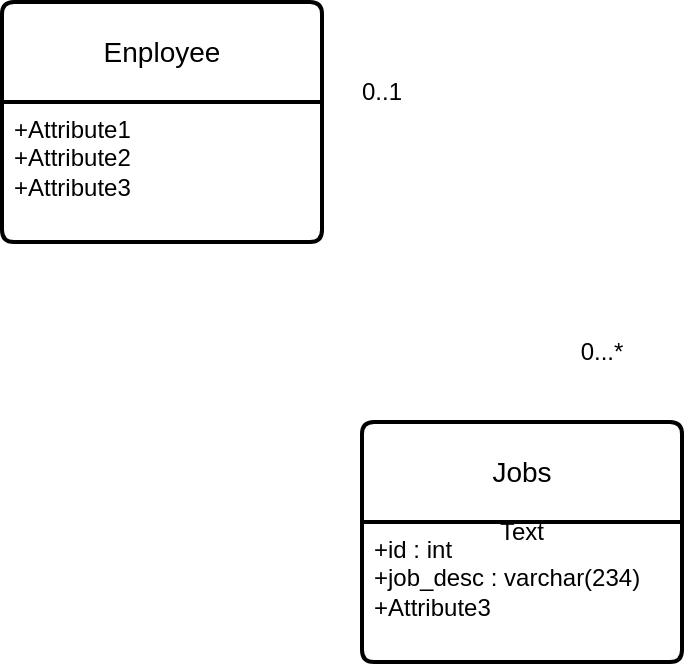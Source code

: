 <mxfile version="22.1.21" type="github">
  <diagram name="Page-1" id="rZ16KdZk-k_vp9H587gX">
    <mxGraphModel dx="1050" dy="652" grid="1" gridSize="10" guides="1" tooltips="1" connect="1" arrows="1" fold="1" page="1" pageScale="1" pageWidth="827" pageHeight="1169" math="0" shadow="0">
      <root>
        <mxCell id="0" />
        <mxCell id="1" parent="0" />
        <mxCell id="lbBWOcpnbYF-TY_bZNl6-1" value="Jobs" style="swimlane;childLayout=stackLayout;horizontal=1;startSize=50;horizontalStack=0;rounded=1;fontSize=14;fontStyle=0;strokeWidth=2;resizeParent=0;resizeLast=1;shadow=0;dashed=0;align=center;arcSize=4;whiteSpace=wrap;html=1;" vertex="1" parent="1">
          <mxGeometry x="330" y="280" width="160" height="120" as="geometry" />
        </mxCell>
        <mxCell id="lbBWOcpnbYF-TY_bZNl6-2" value="+id : int&lt;br&gt;+job_desc : varchar(234)&lt;br&gt;+Attribute3" style="align=left;strokeColor=none;fillColor=none;spacingLeft=4;fontSize=12;verticalAlign=top;resizable=0;rotatable=0;part=1;html=1;" vertex="1" parent="lbBWOcpnbYF-TY_bZNl6-1">
          <mxGeometry y="50" width="160" height="70" as="geometry" />
        </mxCell>
        <mxCell id="lbBWOcpnbYF-TY_bZNl6-3" value="Enployee" style="swimlane;childLayout=stackLayout;horizontal=1;startSize=50;horizontalStack=0;rounded=1;fontSize=14;fontStyle=0;strokeWidth=2;resizeParent=0;resizeLast=1;shadow=0;dashed=0;align=center;arcSize=4;whiteSpace=wrap;html=1;" vertex="1" parent="1">
          <mxGeometry x="150" y="70" width="160" height="120" as="geometry" />
        </mxCell>
        <mxCell id="lbBWOcpnbYF-TY_bZNl6-4" value="+Attribute1&#xa;+Attribute2&#xa;+Attribute3" style="align=left;strokeColor=none;fillColor=none;spacingLeft=4;fontSize=12;verticalAlign=top;resizable=0;rotatable=0;part=1;html=1;" vertex="1" parent="lbBWOcpnbYF-TY_bZNl6-3">
          <mxGeometry y="50" width="160" height="70" as="geometry" />
        </mxCell>
        <mxCell id="lbBWOcpnbYF-TY_bZNl6-6" value="Text" style="text;html=1;strokeColor=none;fillColor=none;align=center;verticalAlign=middle;whiteSpace=wrap;rounded=0;" vertex="1" parent="1">
          <mxGeometry x="380" y="320" width="60" height="30" as="geometry" />
        </mxCell>
        <mxCell id="lbBWOcpnbYF-TY_bZNl6-7" value="0..1" style="text;html=1;strokeColor=none;fillColor=none;align=center;verticalAlign=middle;whiteSpace=wrap;rounded=0;" vertex="1" parent="1">
          <mxGeometry x="310" y="100" width="60" height="30" as="geometry" />
        </mxCell>
        <mxCell id="lbBWOcpnbYF-TY_bZNl6-8" value="0...*" style="text;html=1;strokeColor=none;fillColor=none;align=center;verticalAlign=middle;whiteSpace=wrap;rounded=0;" vertex="1" parent="1">
          <mxGeometry x="420" y="230" width="60" height="30" as="geometry" />
        </mxCell>
      </root>
    </mxGraphModel>
  </diagram>
</mxfile>
